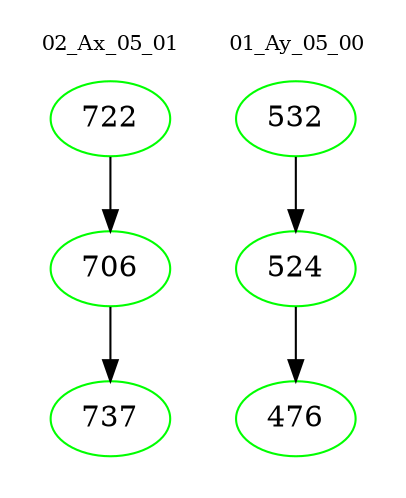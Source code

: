 digraph{
subgraph cluster_0 {
color = white
label = "02_Ax_05_01";
fontsize=10;
T0_722 [label="722", color="green"]
T0_722 -> T0_706 [color="black"]
T0_706 [label="706", color="green"]
T0_706 -> T0_737 [color="black"]
T0_737 [label="737", color="green"]
}
subgraph cluster_1 {
color = white
label = "01_Ay_05_00";
fontsize=10;
T1_532 [label="532", color="green"]
T1_532 -> T1_524 [color="black"]
T1_524 [label="524", color="green"]
T1_524 -> T1_476 [color="black"]
T1_476 [label="476", color="green"]
}
}

